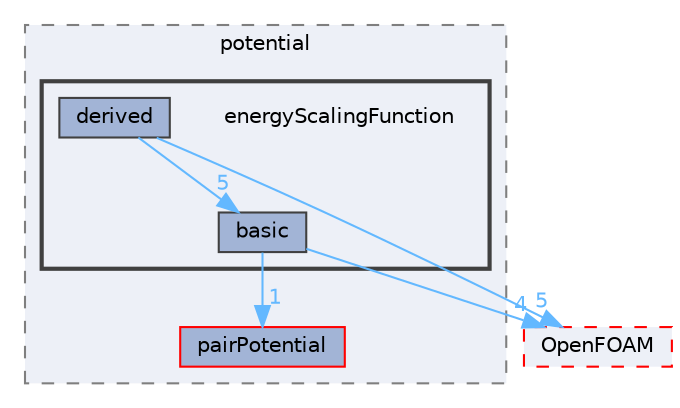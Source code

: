 digraph "src/lagrangian/molecularDynamics/potential/energyScalingFunction"
{
 // LATEX_PDF_SIZE
  bgcolor="transparent";
  edge [fontname=Helvetica,fontsize=10,labelfontname=Helvetica,labelfontsize=10];
  node [fontname=Helvetica,fontsize=10,shape=box,height=0.2,width=0.4];
  compound=true
  subgraph clusterdir_589d2223da338fceb897292fae8915cc {
    graph [ bgcolor="#edf0f7", pencolor="grey50", label="potential", fontname=Helvetica,fontsize=10 style="filled,dashed", URL="dir_589d2223da338fceb897292fae8915cc.html",tooltip=""]
  dir_9487009c2385b02a6805e2d8ecc37432 [label="pairPotential", fillcolor="#a2b4d6", color="red", style="filled", URL="dir_9487009c2385b02a6805e2d8ecc37432.html",tooltip=""];
  subgraph clusterdir_4db16fdd645643dd862885eed4f94f57 {
    graph [ bgcolor="#edf0f7", pencolor="grey25", label="", fontname=Helvetica,fontsize=10 style="filled,bold", URL="dir_4db16fdd645643dd862885eed4f94f57.html",tooltip=""]
    dir_4db16fdd645643dd862885eed4f94f57 [shape=plaintext, label="energyScalingFunction"];
  dir_15750015fbdfc577ed522467676388d6 [label="basic", fillcolor="#a2b4d6", color="grey25", style="filled", URL="dir_15750015fbdfc577ed522467676388d6.html",tooltip=""];
  dir_0c6c913ade273243a586c25c0aaa9e89 [label="derived", fillcolor="#a2b4d6", color="grey25", style="filled", URL="dir_0c6c913ade273243a586c25c0aaa9e89.html",tooltip=""];
  }
  }
  dir_c5473ff19b20e6ec4dfe5c310b3778a8 [label="OpenFOAM", fillcolor="#edf0f7", color="red", style="filled,dashed", URL="dir_c5473ff19b20e6ec4dfe5c310b3778a8.html",tooltip=""];
  dir_15750015fbdfc577ed522467676388d6->dir_9487009c2385b02a6805e2d8ecc37432 [headlabel="1", labeldistance=1.5 headhref="dir_000213_002774.html" href="dir_000213_002774.html" color="steelblue1" fontcolor="steelblue1"];
  dir_15750015fbdfc577ed522467676388d6->dir_c5473ff19b20e6ec4dfe5c310b3778a8 [headlabel="4", labeldistance=1.5 headhref="dir_000213_002695.html" href="dir_000213_002695.html" color="steelblue1" fontcolor="steelblue1"];
  dir_0c6c913ade273243a586c25c0aaa9e89->dir_c5473ff19b20e6ec4dfe5c310b3778a8 [headlabel="5", labeldistance=1.5 headhref="dir_000862_002695.html" href="dir_000862_002695.html" color="steelblue1" fontcolor="steelblue1"];
  dir_0c6c913ade273243a586c25c0aaa9e89->dir_15750015fbdfc577ed522467676388d6 [headlabel="5", labeldistance=1.5 headhref="dir_000862_000213.html" href="dir_000862_000213.html" color="steelblue1" fontcolor="steelblue1"];
}
